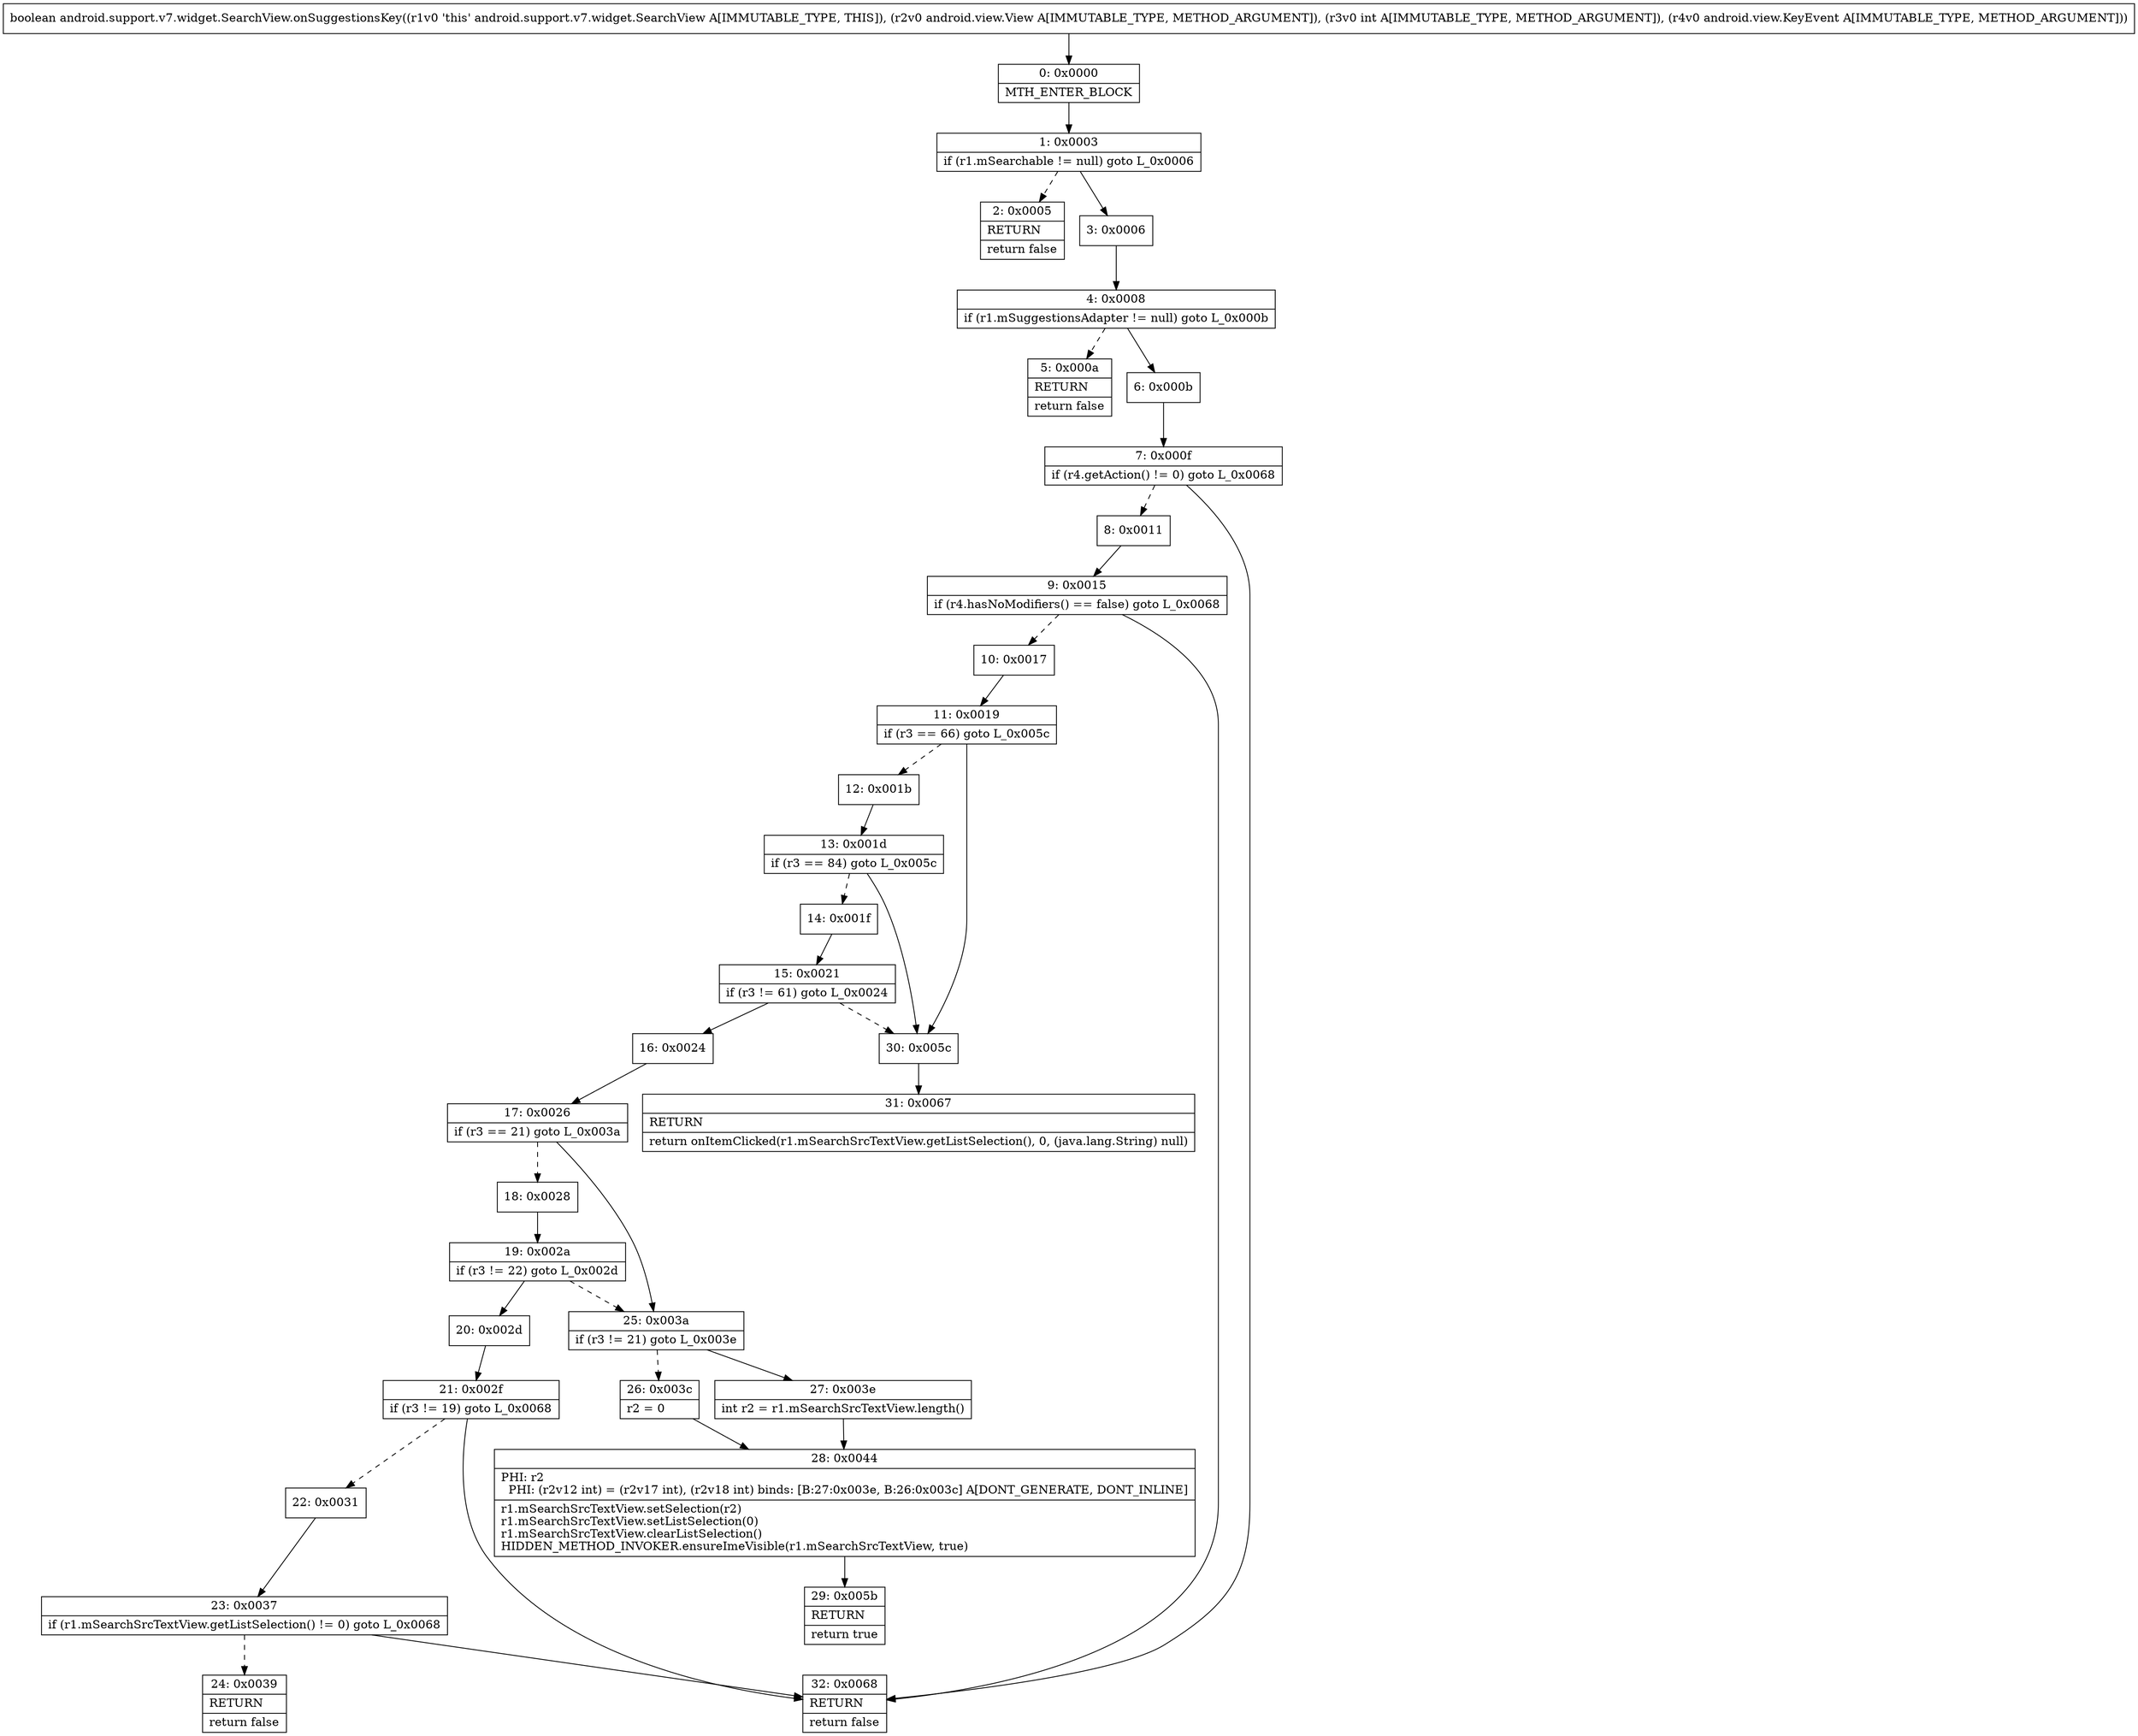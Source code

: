 digraph "CFG forandroid.support.v7.widget.SearchView.onSuggestionsKey(Landroid\/view\/View;ILandroid\/view\/KeyEvent;)Z" {
Node_0 [shape=record,label="{0\:\ 0x0000|MTH_ENTER_BLOCK\l}"];
Node_1 [shape=record,label="{1\:\ 0x0003|if (r1.mSearchable != null) goto L_0x0006\l}"];
Node_2 [shape=record,label="{2\:\ 0x0005|RETURN\l|return false\l}"];
Node_3 [shape=record,label="{3\:\ 0x0006}"];
Node_4 [shape=record,label="{4\:\ 0x0008|if (r1.mSuggestionsAdapter != null) goto L_0x000b\l}"];
Node_5 [shape=record,label="{5\:\ 0x000a|RETURN\l|return false\l}"];
Node_6 [shape=record,label="{6\:\ 0x000b}"];
Node_7 [shape=record,label="{7\:\ 0x000f|if (r4.getAction() != 0) goto L_0x0068\l}"];
Node_8 [shape=record,label="{8\:\ 0x0011}"];
Node_9 [shape=record,label="{9\:\ 0x0015|if (r4.hasNoModifiers() == false) goto L_0x0068\l}"];
Node_10 [shape=record,label="{10\:\ 0x0017}"];
Node_11 [shape=record,label="{11\:\ 0x0019|if (r3 == 66) goto L_0x005c\l}"];
Node_12 [shape=record,label="{12\:\ 0x001b}"];
Node_13 [shape=record,label="{13\:\ 0x001d|if (r3 == 84) goto L_0x005c\l}"];
Node_14 [shape=record,label="{14\:\ 0x001f}"];
Node_15 [shape=record,label="{15\:\ 0x0021|if (r3 != 61) goto L_0x0024\l}"];
Node_16 [shape=record,label="{16\:\ 0x0024}"];
Node_17 [shape=record,label="{17\:\ 0x0026|if (r3 == 21) goto L_0x003a\l}"];
Node_18 [shape=record,label="{18\:\ 0x0028}"];
Node_19 [shape=record,label="{19\:\ 0x002a|if (r3 != 22) goto L_0x002d\l}"];
Node_20 [shape=record,label="{20\:\ 0x002d}"];
Node_21 [shape=record,label="{21\:\ 0x002f|if (r3 != 19) goto L_0x0068\l}"];
Node_22 [shape=record,label="{22\:\ 0x0031}"];
Node_23 [shape=record,label="{23\:\ 0x0037|if (r1.mSearchSrcTextView.getListSelection() != 0) goto L_0x0068\l}"];
Node_24 [shape=record,label="{24\:\ 0x0039|RETURN\l|return false\l}"];
Node_25 [shape=record,label="{25\:\ 0x003a|if (r3 != 21) goto L_0x003e\l}"];
Node_26 [shape=record,label="{26\:\ 0x003c|r2 = 0\l}"];
Node_27 [shape=record,label="{27\:\ 0x003e|int r2 = r1.mSearchSrcTextView.length()\l}"];
Node_28 [shape=record,label="{28\:\ 0x0044|PHI: r2 \l  PHI: (r2v12 int) = (r2v17 int), (r2v18 int) binds: [B:27:0x003e, B:26:0x003c] A[DONT_GENERATE, DONT_INLINE]\l|r1.mSearchSrcTextView.setSelection(r2)\lr1.mSearchSrcTextView.setListSelection(0)\lr1.mSearchSrcTextView.clearListSelection()\lHIDDEN_METHOD_INVOKER.ensureImeVisible(r1.mSearchSrcTextView, true)\l}"];
Node_29 [shape=record,label="{29\:\ 0x005b|RETURN\l|return true\l}"];
Node_30 [shape=record,label="{30\:\ 0x005c}"];
Node_31 [shape=record,label="{31\:\ 0x0067|RETURN\l|return onItemClicked(r1.mSearchSrcTextView.getListSelection(), 0, (java.lang.String) null)\l}"];
Node_32 [shape=record,label="{32\:\ 0x0068|RETURN\l|return false\l}"];
MethodNode[shape=record,label="{boolean android.support.v7.widget.SearchView.onSuggestionsKey((r1v0 'this' android.support.v7.widget.SearchView A[IMMUTABLE_TYPE, THIS]), (r2v0 android.view.View A[IMMUTABLE_TYPE, METHOD_ARGUMENT]), (r3v0 int A[IMMUTABLE_TYPE, METHOD_ARGUMENT]), (r4v0 android.view.KeyEvent A[IMMUTABLE_TYPE, METHOD_ARGUMENT])) }"];
MethodNode -> Node_0;
Node_0 -> Node_1;
Node_1 -> Node_2[style=dashed];
Node_1 -> Node_3;
Node_3 -> Node_4;
Node_4 -> Node_5[style=dashed];
Node_4 -> Node_6;
Node_6 -> Node_7;
Node_7 -> Node_8[style=dashed];
Node_7 -> Node_32;
Node_8 -> Node_9;
Node_9 -> Node_10[style=dashed];
Node_9 -> Node_32;
Node_10 -> Node_11;
Node_11 -> Node_12[style=dashed];
Node_11 -> Node_30;
Node_12 -> Node_13;
Node_13 -> Node_14[style=dashed];
Node_13 -> Node_30;
Node_14 -> Node_15;
Node_15 -> Node_16;
Node_15 -> Node_30[style=dashed];
Node_16 -> Node_17;
Node_17 -> Node_18[style=dashed];
Node_17 -> Node_25;
Node_18 -> Node_19;
Node_19 -> Node_20;
Node_19 -> Node_25[style=dashed];
Node_20 -> Node_21;
Node_21 -> Node_22[style=dashed];
Node_21 -> Node_32;
Node_22 -> Node_23;
Node_23 -> Node_24[style=dashed];
Node_23 -> Node_32;
Node_25 -> Node_26[style=dashed];
Node_25 -> Node_27;
Node_26 -> Node_28;
Node_27 -> Node_28;
Node_28 -> Node_29;
Node_30 -> Node_31;
}

